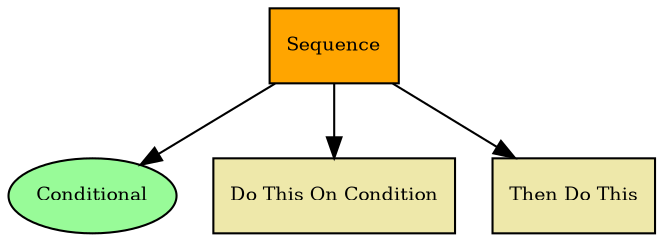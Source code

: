 digraph sequence {
	dpi="300"; ratio=auto; size="6,6";
	graph [fontname="times-roman"];
	node [fontname="times-roman"];
	edge [fontname="times-roman"];

	sequence [fillcolor=orange, fontcolor=black, fontsize=9, label=Sequence, shape=box, style=filled];
	conditional [fillcolor=palegreen, fontcolor=black, fontsize=9, label="Conditional", shape=ellipse, style=filled];
	sequence -> conditional;
	task1 [fillcolor=palegoldenrod, fontcolor=black, fontsize=9, label="Do This On Condition", shape=box, style=filled];
	sequence -> task1;
	task2 [fillcolor=palegoldenrod, fontcolor=black, fontsize=9, label="Then Do This", shape=rectangle, style=filled];
	sequence -> task2;
}
